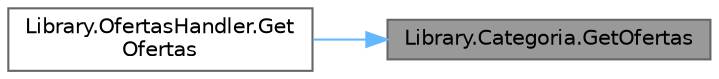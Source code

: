 digraph "Library.Categoria.GetOfertas"
{
 // INTERACTIVE_SVG=YES
 // LATEX_PDF_SIZE
  bgcolor="transparent";
  edge [fontname=Helvetica,fontsize=10,labelfontname=Helvetica,labelfontsize=10];
  node [fontname=Helvetica,fontsize=10,shape=box,height=0.2,width=0.4];
  rankdir="RL";
  Node1 [label="Library.Categoria.GetOfertas",height=0.2,width=0.4,color="gray40", fillcolor="grey60", style="filled", fontcolor="black",tooltip="Método para conocer la lista de ofertas"];
  Node1 -> Node2 [dir="back",color="steelblue1",style="solid"];
  Node2 [label="Library.OfertasHandler.Get\lOfertas",height=0.2,width=0.4,color="grey40", fillcolor="white", style="filled",URL="$classLibrary_1_1OfertasHandler.html#a4b8c9e0b2ae1720933457f3862c0a231",tooltip="Método para obtener OfertaDeServicio"];
}
